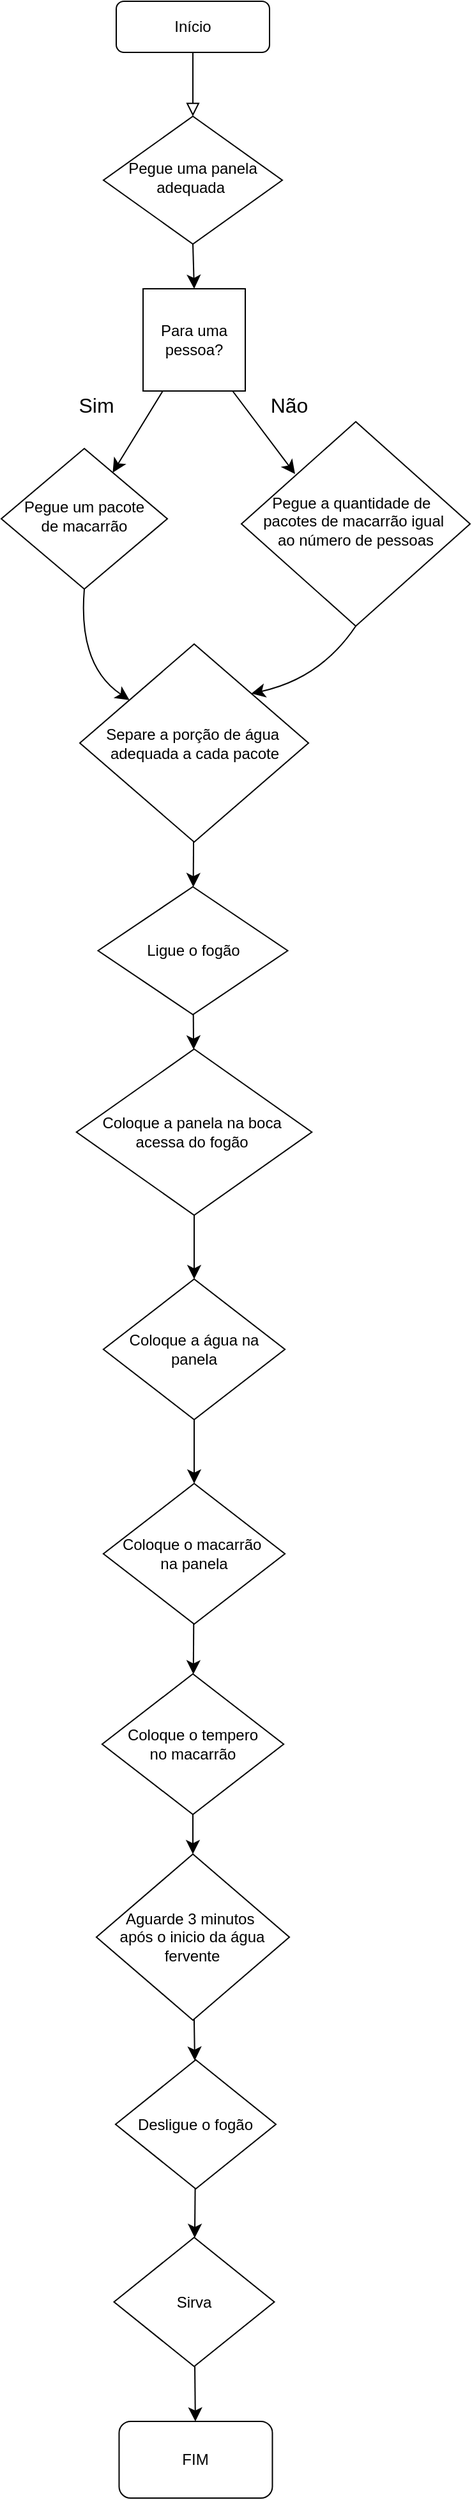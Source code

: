 <mxfile version="26.2.2">
  <diagram id="C5RBs43oDa-KdzZeNtuy" name="Page-1">
    <mxGraphModel dx="430" dy="533" grid="1" gridSize="10" guides="1" tooltips="1" connect="1" arrows="1" fold="1" page="1" pageScale="1" pageWidth="827" pageHeight="1169" math="0" shadow="0">
      <root>
        <mxCell id="WIyWlLk6GJQsqaUBKTNV-0" />
        <mxCell id="WIyWlLk6GJQsqaUBKTNV-1" parent="WIyWlLk6GJQsqaUBKTNV-0" />
        <mxCell id="WIyWlLk6GJQsqaUBKTNV-2" value="" style="rounded=0;html=1;jettySize=auto;orthogonalLoop=1;fontSize=11;endArrow=block;endFill=0;endSize=8;strokeWidth=1;shadow=0;labelBackgroundColor=none;edgeStyle=orthogonalEdgeStyle;" parent="WIyWlLk6GJQsqaUBKTNV-1" source="WIyWlLk6GJQsqaUBKTNV-3" target="WIyWlLk6GJQsqaUBKTNV-6" edge="1">
          <mxGeometry relative="1" as="geometry" />
        </mxCell>
        <mxCell id="WIyWlLk6GJQsqaUBKTNV-3" value="Início" style="rounded=1;whiteSpace=wrap;html=1;fontSize=12;glass=0;strokeWidth=1;shadow=0;" parent="WIyWlLk6GJQsqaUBKTNV-1" vertex="1">
          <mxGeometry x="160" y="80" width="120" height="40" as="geometry" />
        </mxCell>
        <mxCell id="pTGZSX5_SOmigmydUmy0-1" style="edgeStyle=none;curved=1;rounded=0;orthogonalLoop=1;jettySize=auto;html=1;exitX=0.5;exitY=1;exitDx=0;exitDy=0;entryX=0.5;entryY=0;entryDx=0;entryDy=0;fontSize=12;startSize=8;endSize=8;" edge="1" parent="WIyWlLk6GJQsqaUBKTNV-1" source="WIyWlLk6GJQsqaUBKTNV-6" target="pTGZSX5_SOmigmydUmy0-0">
          <mxGeometry relative="1" as="geometry" />
        </mxCell>
        <mxCell id="WIyWlLk6GJQsqaUBKTNV-6" value="Pegue uma panela adequada&amp;nbsp;" style="rhombus;whiteSpace=wrap;html=1;shadow=0;fontFamily=Helvetica;fontSize=12;align=center;strokeWidth=1;spacing=6;spacingTop=-4;" parent="WIyWlLk6GJQsqaUBKTNV-1" vertex="1">
          <mxGeometry x="150" y="170" width="140" height="100" as="geometry" />
        </mxCell>
        <mxCell id="pTGZSX5_SOmigmydUmy0-9" style="edgeStyle=none;curved=1;rounded=0;orthogonalLoop=1;jettySize=auto;html=1;exitX=0.5;exitY=1;exitDx=0;exitDy=0;fontSize=12;startSize=8;endSize=8;" edge="1" parent="WIyWlLk6GJQsqaUBKTNV-1" source="WIyWlLk6GJQsqaUBKTNV-10" target="pTGZSX5_SOmigmydUmy0-8">
          <mxGeometry relative="1" as="geometry">
            <Array as="points">
              <mxPoint x="130" y="600" />
            </Array>
          </mxGeometry>
        </mxCell>
        <mxCell id="WIyWlLk6GJQsqaUBKTNV-10" value="Pegue um pacote&lt;div&gt;de macarrão&lt;/div&gt;" style="rhombus;whiteSpace=wrap;html=1;shadow=0;fontFamily=Helvetica;fontSize=12;align=center;strokeWidth=1;spacing=6;spacingTop=-4;" parent="WIyWlLk6GJQsqaUBKTNV-1" vertex="1">
          <mxGeometry x="70" y="430" width="130" height="110" as="geometry" />
        </mxCell>
        <mxCell id="pTGZSX5_SOmigmydUmy0-3" value="" style="edgeStyle=none;curved=1;rounded=0;orthogonalLoop=1;jettySize=auto;html=1;fontSize=12;startSize=8;endSize=8;" edge="1" parent="WIyWlLk6GJQsqaUBKTNV-1" source="pTGZSX5_SOmigmydUmy0-0" target="WIyWlLk6GJQsqaUBKTNV-10">
          <mxGeometry relative="1" as="geometry" />
        </mxCell>
        <mxCell id="pTGZSX5_SOmigmydUmy0-5" style="edgeStyle=none;curved=1;rounded=0;orthogonalLoop=1;jettySize=auto;html=1;fontSize=12;startSize=8;endSize=8;" edge="1" parent="WIyWlLk6GJQsqaUBKTNV-1" source="pTGZSX5_SOmigmydUmy0-0">
          <mxGeometry relative="1" as="geometry">
            <mxPoint x="300" y="450" as="targetPoint" />
          </mxGeometry>
        </mxCell>
        <mxCell id="pTGZSX5_SOmigmydUmy0-0" value="Para uma pessoa?" style="whiteSpace=wrap;html=1;aspect=fixed;" vertex="1" parent="WIyWlLk6GJQsqaUBKTNV-1">
          <mxGeometry x="181" y="305" width="80" height="80" as="geometry" />
        </mxCell>
        <mxCell id="pTGZSX5_SOmigmydUmy0-2" style="edgeStyle=none;curved=1;rounded=0;orthogonalLoop=1;jettySize=auto;html=1;entryX=0.5;entryY=0;entryDx=0;entryDy=0;fontSize=12;startSize=8;endSize=8;" edge="1" parent="WIyWlLk6GJQsqaUBKTNV-1" source="WIyWlLk6GJQsqaUBKTNV-10" target="WIyWlLk6GJQsqaUBKTNV-10">
          <mxGeometry relative="1" as="geometry" />
        </mxCell>
        <mxCell id="pTGZSX5_SOmigmydUmy0-4" value="Sim" style="text;html=1;align=center;verticalAlign=middle;resizable=0;points=[];autosize=1;strokeColor=none;fillColor=none;fontSize=16;" vertex="1" parent="WIyWlLk6GJQsqaUBKTNV-1">
          <mxGeometry x="119" y="381" width="50" height="30" as="geometry" />
        </mxCell>
        <mxCell id="pTGZSX5_SOmigmydUmy0-10" style="edgeStyle=none;curved=1;rounded=0;orthogonalLoop=1;jettySize=auto;html=1;exitX=0.5;exitY=1;exitDx=0;exitDy=0;entryX=1;entryY=0;entryDx=0;entryDy=0;fontSize=12;startSize=8;endSize=8;" edge="1" parent="WIyWlLk6GJQsqaUBKTNV-1" source="pTGZSX5_SOmigmydUmy0-6" target="pTGZSX5_SOmigmydUmy0-8">
          <mxGeometry relative="1" as="geometry">
            <Array as="points">
              <mxPoint x="320" y="610" />
            </Array>
          </mxGeometry>
        </mxCell>
        <mxCell id="pTGZSX5_SOmigmydUmy0-6" value="Pegue a quantidade de&amp;nbsp;&amp;nbsp;&lt;div&gt;pacotes&amp;nbsp;&lt;span style=&quot;background-color: transparent; color: light-dark(rgb(0, 0, 0), rgb(255, 255, 255));&quot;&gt;de macarrão igual&amp;nbsp;&lt;/span&gt;&lt;/div&gt;&lt;div&gt;&lt;span style=&quot;background-color: transparent; color: light-dark(rgb(0, 0, 0), rgb(255, 255, 255));&quot;&gt;ao&amp;nbsp;&lt;/span&gt;&lt;span style=&quot;background-color: transparent; color: light-dark(rgb(0, 0, 0), rgb(255, 255, 255));&quot;&gt;número de pessoas&lt;/span&gt;&lt;/div&gt;" style="rhombus;whiteSpace=wrap;html=1;shadow=0;fontFamily=Helvetica;fontSize=12;align=center;strokeWidth=1;spacing=6;spacingTop=-4;" vertex="1" parent="WIyWlLk6GJQsqaUBKTNV-1">
          <mxGeometry x="258" y="409" width="179" height="160" as="geometry" />
        </mxCell>
        <mxCell id="pTGZSX5_SOmigmydUmy0-7" value="Não" style="text;html=1;align=center;verticalAlign=middle;resizable=0;points=[];autosize=1;strokeColor=none;fillColor=none;fontSize=16;" vertex="1" parent="WIyWlLk6GJQsqaUBKTNV-1">
          <mxGeometry x="270" y="381" width="50" height="30" as="geometry" />
        </mxCell>
        <mxCell id="pTGZSX5_SOmigmydUmy0-18" value="" style="edgeStyle=none;curved=1;rounded=0;orthogonalLoop=1;jettySize=auto;html=1;fontSize=12;startSize=8;endSize=8;" edge="1" parent="WIyWlLk6GJQsqaUBKTNV-1" source="pTGZSX5_SOmigmydUmy0-8" target="pTGZSX5_SOmigmydUmy0-11">
          <mxGeometry relative="1" as="geometry" />
        </mxCell>
        <mxCell id="pTGZSX5_SOmigmydUmy0-8" value="Separe a porção de água&amp;nbsp;&lt;div&gt;adequada a cada pacote&lt;/div&gt;" style="rhombus;whiteSpace=wrap;html=1;" vertex="1" parent="WIyWlLk6GJQsqaUBKTNV-1">
          <mxGeometry x="131.5" y="583" width="179" height="155" as="geometry" />
        </mxCell>
        <mxCell id="pTGZSX5_SOmigmydUmy0-17" value="" style="edgeStyle=none;curved=1;rounded=0;orthogonalLoop=1;jettySize=auto;html=1;fontSize=12;startSize=8;endSize=8;" edge="1" parent="WIyWlLk6GJQsqaUBKTNV-1" source="pTGZSX5_SOmigmydUmy0-11" target="pTGZSX5_SOmigmydUmy0-12">
          <mxGeometry relative="1" as="geometry" />
        </mxCell>
        <mxCell id="pTGZSX5_SOmigmydUmy0-11" value="Ligue o fogão" style="rhombus;whiteSpace=wrap;html=1;" vertex="1" parent="WIyWlLk6GJQsqaUBKTNV-1">
          <mxGeometry x="145.75" y="773" width="148.5" height="100" as="geometry" />
        </mxCell>
        <mxCell id="pTGZSX5_SOmigmydUmy0-15" value="" style="edgeStyle=none;curved=1;rounded=0;orthogonalLoop=1;jettySize=auto;html=1;fontSize=12;startSize=8;endSize=8;" edge="1" parent="WIyWlLk6GJQsqaUBKTNV-1" source="pTGZSX5_SOmigmydUmy0-12" target="pTGZSX5_SOmigmydUmy0-13">
          <mxGeometry relative="1" as="geometry" />
        </mxCell>
        <mxCell id="pTGZSX5_SOmigmydUmy0-12" value="Coloque a panela na boca&amp;nbsp;&lt;div&gt;acessa do fogão&amp;nbsp;&lt;/div&gt;" style="rhombus;whiteSpace=wrap;html=1;" vertex="1" parent="WIyWlLk6GJQsqaUBKTNV-1">
          <mxGeometry x="128.88" y="900" width="184.25" height="130" as="geometry" />
        </mxCell>
        <mxCell id="pTGZSX5_SOmigmydUmy0-16" value="" style="edgeStyle=none;curved=1;rounded=0;orthogonalLoop=1;jettySize=auto;html=1;fontSize=12;startSize=8;endSize=8;" edge="1" parent="WIyWlLk6GJQsqaUBKTNV-1" source="pTGZSX5_SOmigmydUmy0-13" target="pTGZSX5_SOmigmydUmy0-14">
          <mxGeometry relative="1" as="geometry" />
        </mxCell>
        <mxCell id="pTGZSX5_SOmigmydUmy0-13" value="Coloque a água na panela" style="rhombus;whiteSpace=wrap;html=1;" vertex="1" parent="WIyWlLk6GJQsqaUBKTNV-1">
          <mxGeometry x="149.94" y="1080" width="142.12" height="110" as="geometry" />
        </mxCell>
        <mxCell id="pTGZSX5_SOmigmydUmy0-20" value="" style="edgeStyle=none;curved=1;rounded=0;orthogonalLoop=1;jettySize=auto;html=1;fontSize=12;startSize=8;endSize=8;" edge="1" parent="WIyWlLk6GJQsqaUBKTNV-1" source="pTGZSX5_SOmigmydUmy0-14" target="pTGZSX5_SOmigmydUmy0-19">
          <mxGeometry relative="1" as="geometry" />
        </mxCell>
        <mxCell id="pTGZSX5_SOmigmydUmy0-14" value="Coloque o macarrão&amp;nbsp;&lt;div&gt;na panela&lt;/div&gt;" style="rhombus;whiteSpace=wrap;html=1;" vertex="1" parent="WIyWlLk6GJQsqaUBKTNV-1">
          <mxGeometry x="149.94" y="1240" width="142.12" height="110" as="geometry" />
        </mxCell>
        <mxCell id="pTGZSX5_SOmigmydUmy0-22" value="" style="edgeStyle=none;curved=1;rounded=0;orthogonalLoop=1;jettySize=auto;html=1;fontSize=12;startSize=8;endSize=8;" edge="1" parent="WIyWlLk6GJQsqaUBKTNV-1" source="pTGZSX5_SOmigmydUmy0-19" target="pTGZSX5_SOmigmydUmy0-21">
          <mxGeometry relative="1" as="geometry" />
        </mxCell>
        <mxCell id="pTGZSX5_SOmigmydUmy0-19" value="Coloque o tempero&lt;div&gt;no macarrão&lt;/div&gt;" style="rhombus;whiteSpace=wrap;html=1;" vertex="1" parent="WIyWlLk6GJQsqaUBKTNV-1">
          <mxGeometry x="148.94" y="1389" width="142.12" height="110" as="geometry" />
        </mxCell>
        <mxCell id="pTGZSX5_SOmigmydUmy0-25" value="" style="edgeStyle=none;curved=1;rounded=0;orthogonalLoop=1;jettySize=auto;html=1;fontSize=12;startSize=8;endSize=8;" edge="1" parent="WIyWlLk6GJQsqaUBKTNV-1" source="pTGZSX5_SOmigmydUmy0-21" target="pTGZSX5_SOmigmydUmy0-23">
          <mxGeometry relative="1" as="geometry" />
        </mxCell>
        <mxCell id="pTGZSX5_SOmigmydUmy0-21" value="Aguarde 3 minutos&amp;nbsp;&lt;div&gt;após o inicio da água fervente&lt;/div&gt;" style="rhombus;whiteSpace=wrap;html=1;" vertex="1" parent="WIyWlLk6GJQsqaUBKTNV-1">
          <mxGeometry x="144.47" y="1530" width="151.06" height="130" as="geometry" />
        </mxCell>
        <mxCell id="pTGZSX5_SOmigmydUmy0-26" value="" style="edgeStyle=none;curved=1;rounded=0;orthogonalLoop=1;jettySize=auto;html=1;fontSize=12;startSize=8;endSize=8;" edge="1" parent="WIyWlLk6GJQsqaUBKTNV-1" source="pTGZSX5_SOmigmydUmy0-23" target="pTGZSX5_SOmigmydUmy0-24">
          <mxGeometry relative="1" as="geometry" />
        </mxCell>
        <mxCell id="pTGZSX5_SOmigmydUmy0-23" value="Desligue o fogão" style="rhombus;whiteSpace=wrap;html=1;" vertex="1" parent="WIyWlLk6GJQsqaUBKTNV-1">
          <mxGeometry x="159.47" y="1691" width="125.53" height="101" as="geometry" />
        </mxCell>
        <mxCell id="pTGZSX5_SOmigmydUmy0-28" value="" style="edgeStyle=none;curved=1;rounded=0;orthogonalLoop=1;jettySize=auto;html=1;fontSize=12;startSize=8;endSize=8;" edge="1" parent="WIyWlLk6GJQsqaUBKTNV-1" source="pTGZSX5_SOmigmydUmy0-24" target="pTGZSX5_SOmigmydUmy0-27">
          <mxGeometry relative="1" as="geometry" />
        </mxCell>
        <mxCell id="pTGZSX5_SOmigmydUmy0-24" value="Sirva" style="rhombus;whiteSpace=wrap;html=1;" vertex="1" parent="WIyWlLk6GJQsqaUBKTNV-1">
          <mxGeometry x="158.24" y="1830" width="125.53" height="101" as="geometry" />
        </mxCell>
        <mxCell id="pTGZSX5_SOmigmydUmy0-27" value="FIM" style="rounded=1;whiteSpace=wrap;html=1;" vertex="1" parent="WIyWlLk6GJQsqaUBKTNV-1">
          <mxGeometry x="162.24" y="1974" width="120" height="60" as="geometry" />
        </mxCell>
      </root>
    </mxGraphModel>
  </diagram>
</mxfile>

